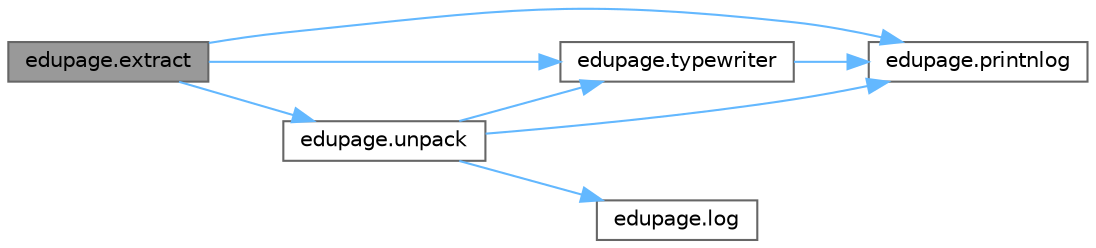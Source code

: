 digraph "edupage.extract"
{
 // LATEX_PDF_SIZE
  bgcolor="transparent";
  edge [fontname=Helvetica,fontsize=10,labelfontname=Helvetica,labelfontsize=10];
  node [fontname=Helvetica,fontsize=10,shape=box,height=0.2,width=0.4];
  rankdir="LR";
  Node1 [label="edupage.extract",height=0.2,width=0.4,color="gray40", fillcolor="grey60", style="filled", fontcolor="black",tooltip=" "];
  Node1 -> Node2 [color="steelblue1",style="solid"];
  Node2 [label="edupage.printnlog",height=0.2,width=0.4,color="grey40", fillcolor="white", style="filled",URL="$d0/d52/namespaceedupage.html#a2adafa3eaf38d32da372310443e999f3",tooltip=" "];
  Node1 -> Node3 [color="steelblue1",style="solid"];
  Node3 [label="edupage.typewriter",height=0.2,width=0.4,color="grey40", fillcolor="white", style="filled",URL="$d0/d52/namespaceedupage.html#a7faa24d24074c579901eff9ea313b508",tooltip=" "];
  Node3 -> Node2 [color="steelblue1",style="solid"];
  Node1 -> Node4 [color="steelblue1",style="solid"];
  Node4 [label="edupage.unpack",height=0.2,width=0.4,color="grey40", fillcolor="white", style="filled",URL="$d0/d52/namespaceedupage.html#a17d25ec04c8180522deae8449911dcb6",tooltip=" "];
  Node4 -> Node5 [color="steelblue1",style="solid"];
  Node5 [label="edupage.log",height=0.2,width=0.4,color="grey40", fillcolor="white", style="filled",URL="$d0/d52/namespaceedupage.html#a10259ad5462902f5310a72e6a45b915b",tooltip=" "];
  Node4 -> Node2 [color="steelblue1",style="solid"];
  Node4 -> Node3 [color="steelblue1",style="solid"];
}
